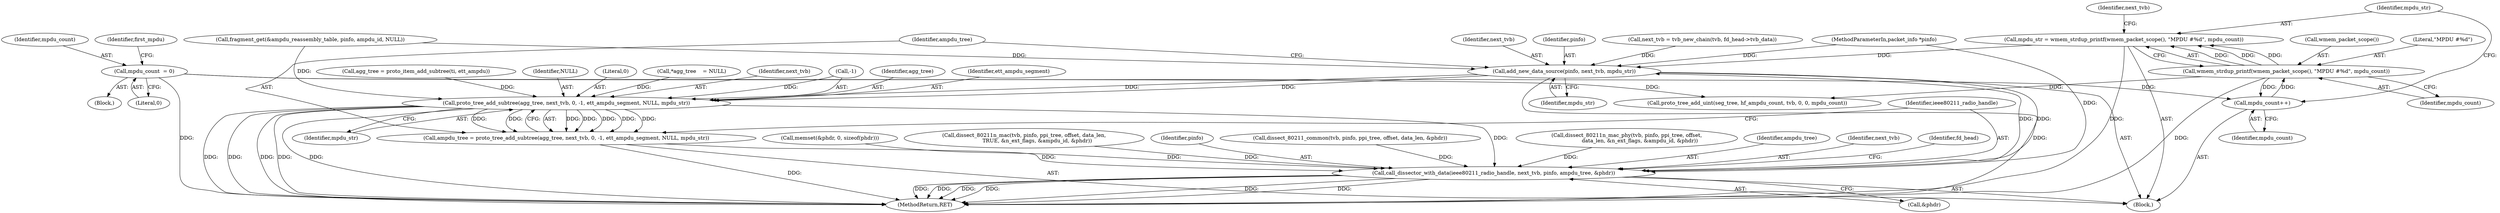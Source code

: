 digraph "0_wireshark_2c13e97d656c1c0ac4d76eb9d307664aae0e0cf7_0@API" {
"1000870" [label="(Call,mpdu_str = wmem_strdup_printf(wmem_packet_scope(), \"MPDU #%d\", mpdu_count))"];
"1000872" [label="(Call,wmem_strdup_printf(wmem_packet_scope(), \"MPDU #%d\", mpdu_count))"];
"1000868" [label="(Call,mpdu_count++)"];
"1000179" [label="(Call,mpdu_count  = 0)"];
"1000883" [label="(Call,add_new_data_source(pinfo, next_tvb, mpdu_str))"];
"1000889" [label="(Call,proto_tree_add_subtree(agg_tree, next_tvb, 0, -1, ett_ampdu_segment, NULL, mpdu_str))"];
"1000887" [label="(Call,ampdu_tree = proto_tree_add_subtree(agg_tree, next_tvb, 0, -1, ett_ampdu_segment, NULL, mpdu_str))"];
"1000898" [label="(Call,call_dissector_with_data(ieee80211_radio_handle, next_tvb, pinfo, ampdu_tree, &phdr))"];
"1000326" [label="(Call,memset(&phdr, 0, sizeof(phdr)))"];
"1000869" [label="(Identifier,mpdu_count)"];
"1000889" [label="(Call,proto_tree_add_subtree(agg_tree, next_tvb, 0, -1, ett_ampdu_segment, NULL, mpdu_str))"];
"1000180" [label="(Identifier,mpdu_count)"];
"1000896" [label="(Identifier,NULL)"];
"1000899" [label="(Identifier,ieee80211_radio_handle)"];
"1000910" [label="(Call,proto_tree_add_uint(seg_tree, hf_ampdu_count, tvb, 0, 0, mpdu_count))"];
"1000885" [label="(Identifier,next_tvb)"];
"1000181" [label="(Literal,0)"];
"1000384" [label="(Call,dissect_80211_common(tvb, pinfo, ppi_tree, offset, data_len, &phdr))"];
"1000409" [label="(Call,dissect_80211n_mac_phy(tvb, pinfo, ppi_tree, offset,\n                data_len, &n_ext_flags, &ampdu_id, &phdr))"];
"1000973" [label="(MethodReturn,RET)"];
"1000892" [label="(Literal,0)"];
"1000886" [label="(Identifier,mpdu_str)"];
"1000873" [label="(Call,wmem_packet_scope())"];
"1000144" [label="(Call,*agg_tree    = NULL)"];
"1000884" [label="(Identifier,pinfo)"];
"1000903" [label="(Call,&phdr)"];
"1000902" [label="(Identifier,ampdu_tree)"];
"1000891" [label="(Identifier,next_tvb)"];
"1000890" [label="(Identifier,agg_tree)"];
"1000895" [label="(Identifier,ett_ampdu_segment)"];
"1000887" [label="(Call,ampdu_tree = proto_tree_add_subtree(agg_tree, next_tvb, 0, -1, ett_ampdu_segment, NULL, mpdu_str))"];
"1000871" [label="(Identifier,mpdu_str)"];
"1000867" [label="(Block,)"];
"1000888" [label="(Identifier,ampdu_tree)"];
"1000872" [label="(Call,wmem_strdup_printf(wmem_packet_scope(), \"MPDU #%d\", mpdu_count))"];
"1000185" [label="(Identifier,first_mpdu)"];
"1000851" [label="(Call,agg_tree = proto_item_add_subtree(ti, ett_ampdu))"];
"1000900" [label="(Identifier,next_tvb)"];
"1000874" [label="(Literal,\"MPDU #%d\")"];
"1000179" [label="(Call,mpdu_count  = 0)"];
"1000727" [label="(Call,fragment_get(&ampdu_reassembly_table, pinfo, ampdu_id, NULL))"];
"1000126" [label="(Block,)"];
"1000906" [label="(Identifier,fd_head)"];
"1000870" [label="(Call,mpdu_str = wmem_strdup_printf(wmem_packet_scope(), \"MPDU #%d\", mpdu_count))"];
"1000893" [label="(Call,-1)"];
"1000124" [label="(MethodParameterIn,packet_info *pinfo)"];
"1000394" [label="(Call,dissect_80211n_mac(tvb, pinfo, ppi_tree, offset, data_len,\n                TRUE, &n_ext_flags, &ampdu_id, &phdr))"];
"1000868" [label="(Call,mpdu_count++)"];
"1000876" [label="(Call,next_tvb = tvb_new_chain(tvb, fd_head->tvb_data))"];
"1000901" [label="(Identifier,pinfo)"];
"1000877" [label="(Identifier,next_tvb)"];
"1000898" [label="(Call,call_dissector_with_data(ieee80211_radio_handle, next_tvb, pinfo, ampdu_tree, &phdr))"];
"1000897" [label="(Identifier,mpdu_str)"];
"1000883" [label="(Call,add_new_data_source(pinfo, next_tvb, mpdu_str))"];
"1000875" [label="(Identifier,mpdu_count)"];
"1000870" -> "1000867"  [label="AST: "];
"1000870" -> "1000872"  [label="CFG: "];
"1000871" -> "1000870"  [label="AST: "];
"1000872" -> "1000870"  [label="AST: "];
"1000877" -> "1000870"  [label="CFG: "];
"1000870" -> "1000973"  [label="DDG: "];
"1000872" -> "1000870"  [label="DDG: "];
"1000872" -> "1000870"  [label="DDG: "];
"1000872" -> "1000870"  [label="DDG: "];
"1000870" -> "1000883"  [label="DDG: "];
"1000872" -> "1000875"  [label="CFG: "];
"1000873" -> "1000872"  [label="AST: "];
"1000874" -> "1000872"  [label="AST: "];
"1000875" -> "1000872"  [label="AST: "];
"1000872" -> "1000973"  [label="DDG: "];
"1000872" -> "1000868"  [label="DDG: "];
"1000868" -> "1000872"  [label="DDG: "];
"1000872" -> "1000910"  [label="DDG: "];
"1000868" -> "1000867"  [label="AST: "];
"1000868" -> "1000869"  [label="CFG: "];
"1000869" -> "1000868"  [label="AST: "];
"1000871" -> "1000868"  [label="CFG: "];
"1000179" -> "1000868"  [label="DDG: "];
"1000179" -> "1000126"  [label="AST: "];
"1000179" -> "1000181"  [label="CFG: "];
"1000180" -> "1000179"  [label="AST: "];
"1000181" -> "1000179"  [label="AST: "];
"1000185" -> "1000179"  [label="CFG: "];
"1000179" -> "1000973"  [label="DDG: "];
"1000179" -> "1000910"  [label="DDG: "];
"1000883" -> "1000867"  [label="AST: "];
"1000883" -> "1000886"  [label="CFG: "];
"1000884" -> "1000883"  [label="AST: "];
"1000885" -> "1000883"  [label="AST: "];
"1000886" -> "1000883"  [label="AST: "];
"1000888" -> "1000883"  [label="CFG: "];
"1000883" -> "1000973"  [label="DDG: "];
"1000727" -> "1000883"  [label="DDG: "];
"1000898" -> "1000883"  [label="DDG: "];
"1000124" -> "1000883"  [label="DDG: "];
"1000876" -> "1000883"  [label="DDG: "];
"1000883" -> "1000889"  [label="DDG: "];
"1000883" -> "1000889"  [label="DDG: "];
"1000883" -> "1000898"  [label="DDG: "];
"1000889" -> "1000887"  [label="AST: "];
"1000889" -> "1000897"  [label="CFG: "];
"1000890" -> "1000889"  [label="AST: "];
"1000891" -> "1000889"  [label="AST: "];
"1000892" -> "1000889"  [label="AST: "];
"1000893" -> "1000889"  [label="AST: "];
"1000895" -> "1000889"  [label="AST: "];
"1000896" -> "1000889"  [label="AST: "];
"1000897" -> "1000889"  [label="AST: "];
"1000887" -> "1000889"  [label="CFG: "];
"1000889" -> "1000973"  [label="DDG: "];
"1000889" -> "1000973"  [label="DDG: "];
"1000889" -> "1000973"  [label="DDG: "];
"1000889" -> "1000973"  [label="DDG: "];
"1000889" -> "1000973"  [label="DDG: "];
"1000889" -> "1000887"  [label="DDG: "];
"1000889" -> "1000887"  [label="DDG: "];
"1000889" -> "1000887"  [label="DDG: "];
"1000889" -> "1000887"  [label="DDG: "];
"1000889" -> "1000887"  [label="DDG: "];
"1000889" -> "1000887"  [label="DDG: "];
"1000889" -> "1000887"  [label="DDG: "];
"1000851" -> "1000889"  [label="DDG: "];
"1000144" -> "1000889"  [label="DDG: "];
"1000893" -> "1000889"  [label="DDG: "];
"1000727" -> "1000889"  [label="DDG: "];
"1000889" -> "1000898"  [label="DDG: "];
"1000887" -> "1000867"  [label="AST: "];
"1000888" -> "1000887"  [label="AST: "];
"1000899" -> "1000887"  [label="CFG: "];
"1000887" -> "1000973"  [label="DDG: "];
"1000887" -> "1000898"  [label="DDG: "];
"1000898" -> "1000867"  [label="AST: "];
"1000898" -> "1000903"  [label="CFG: "];
"1000899" -> "1000898"  [label="AST: "];
"1000900" -> "1000898"  [label="AST: "];
"1000901" -> "1000898"  [label="AST: "];
"1000902" -> "1000898"  [label="AST: "];
"1000903" -> "1000898"  [label="AST: "];
"1000906" -> "1000898"  [label="CFG: "];
"1000898" -> "1000973"  [label="DDG: "];
"1000898" -> "1000973"  [label="DDG: "];
"1000898" -> "1000973"  [label="DDG: "];
"1000898" -> "1000973"  [label="DDG: "];
"1000898" -> "1000973"  [label="DDG: "];
"1000898" -> "1000973"  [label="DDG: "];
"1000124" -> "1000898"  [label="DDG: "];
"1000394" -> "1000898"  [label="DDG: "];
"1000384" -> "1000898"  [label="DDG: "];
"1000326" -> "1000898"  [label="DDG: "];
"1000409" -> "1000898"  [label="DDG: "];
}
